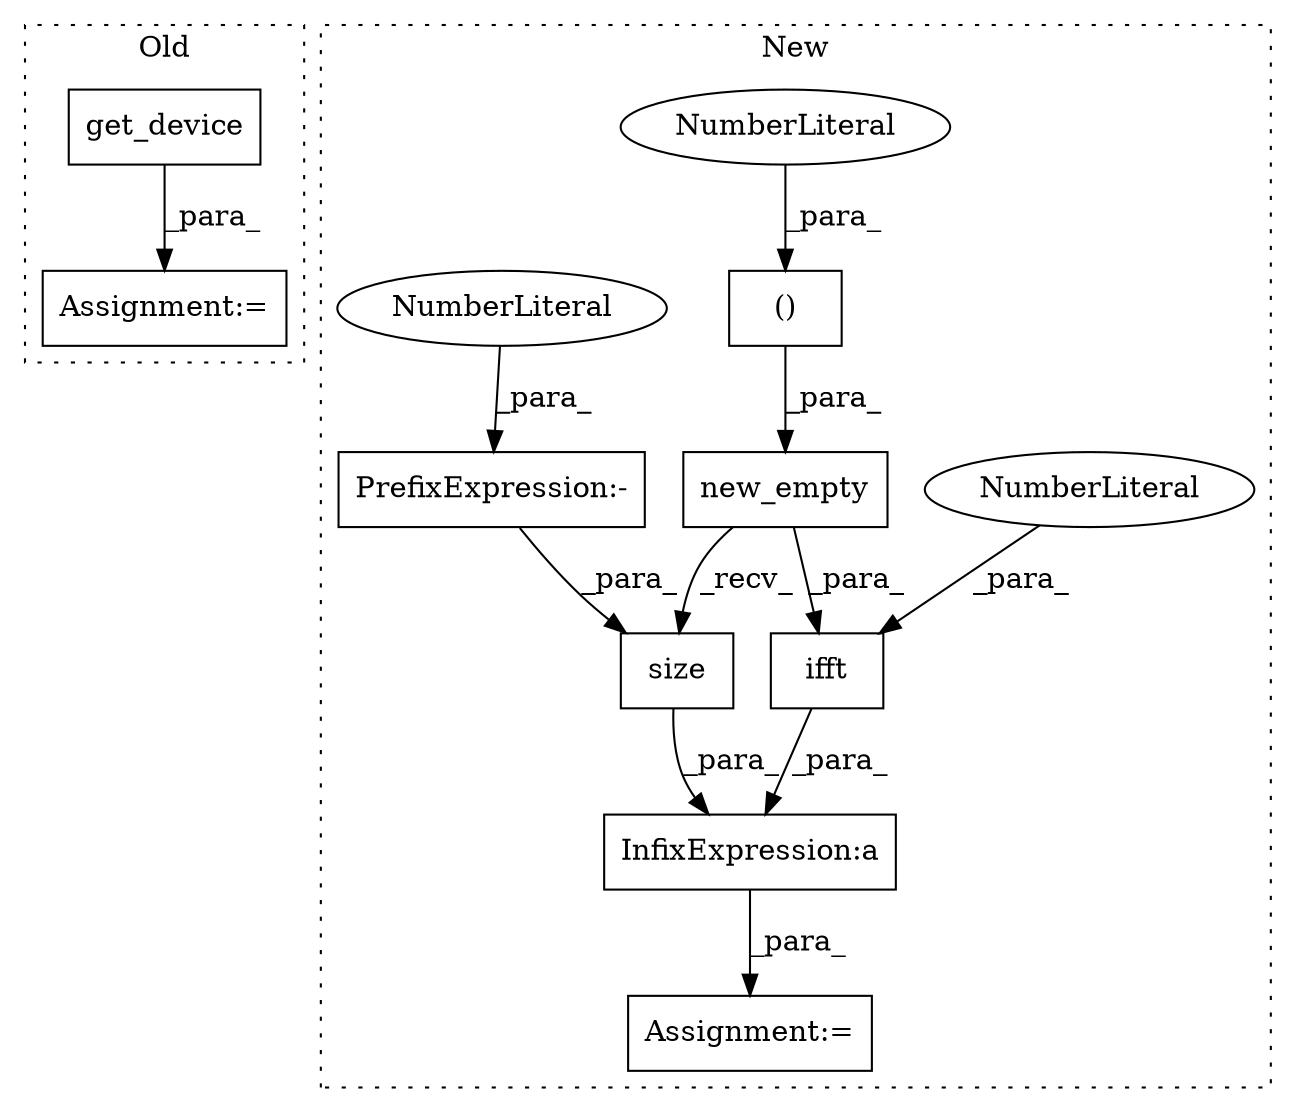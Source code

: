 digraph G {
subgraph cluster0 {
1 [label="get_device" a="32" s="3610" l="12" shape="box"];
3 [label="Assignment:=" a="7" s="3607" l="1" shape="box"];
label = "Old";
style="dotted";
}
subgraph cluster1 {
2 [label="()" a="106" s="3536" l="92" shape="box"];
4 [label="NumberLiteral" a="34" s="3627" l="1" shape="ellipse"];
5 [label="new_empty" a="32" s="3521,3628" l="15,2" shape="box"];
6 [label="Assignment:=" a="7" s="3676" l="1" shape="box"];
7 [label="InfixExpression:a" a="27" s="3698" l="3" shape="box"];
8 [label="size" a="32" s="3709,3716" l="5,1" shape="box"];
9 [label="ifft" a="32" s="3684,3697" l="5,1" shape="box"];
10 [label="NumberLiteral" a="34" s="3696" l="1" shape="ellipse"];
11 [label="PrefixExpression:-" a="38" s="3714" l="1" shape="box"];
12 [label="NumberLiteral" a="34" s="3715" l="1" shape="ellipse"];
label = "New";
style="dotted";
}
1 -> 3 [label="_para_"];
2 -> 5 [label="_para_"];
4 -> 2 [label="_para_"];
5 -> 8 [label="_recv_"];
5 -> 9 [label="_para_"];
7 -> 6 [label="_para_"];
8 -> 7 [label="_para_"];
9 -> 7 [label="_para_"];
10 -> 9 [label="_para_"];
11 -> 8 [label="_para_"];
12 -> 11 [label="_para_"];
}